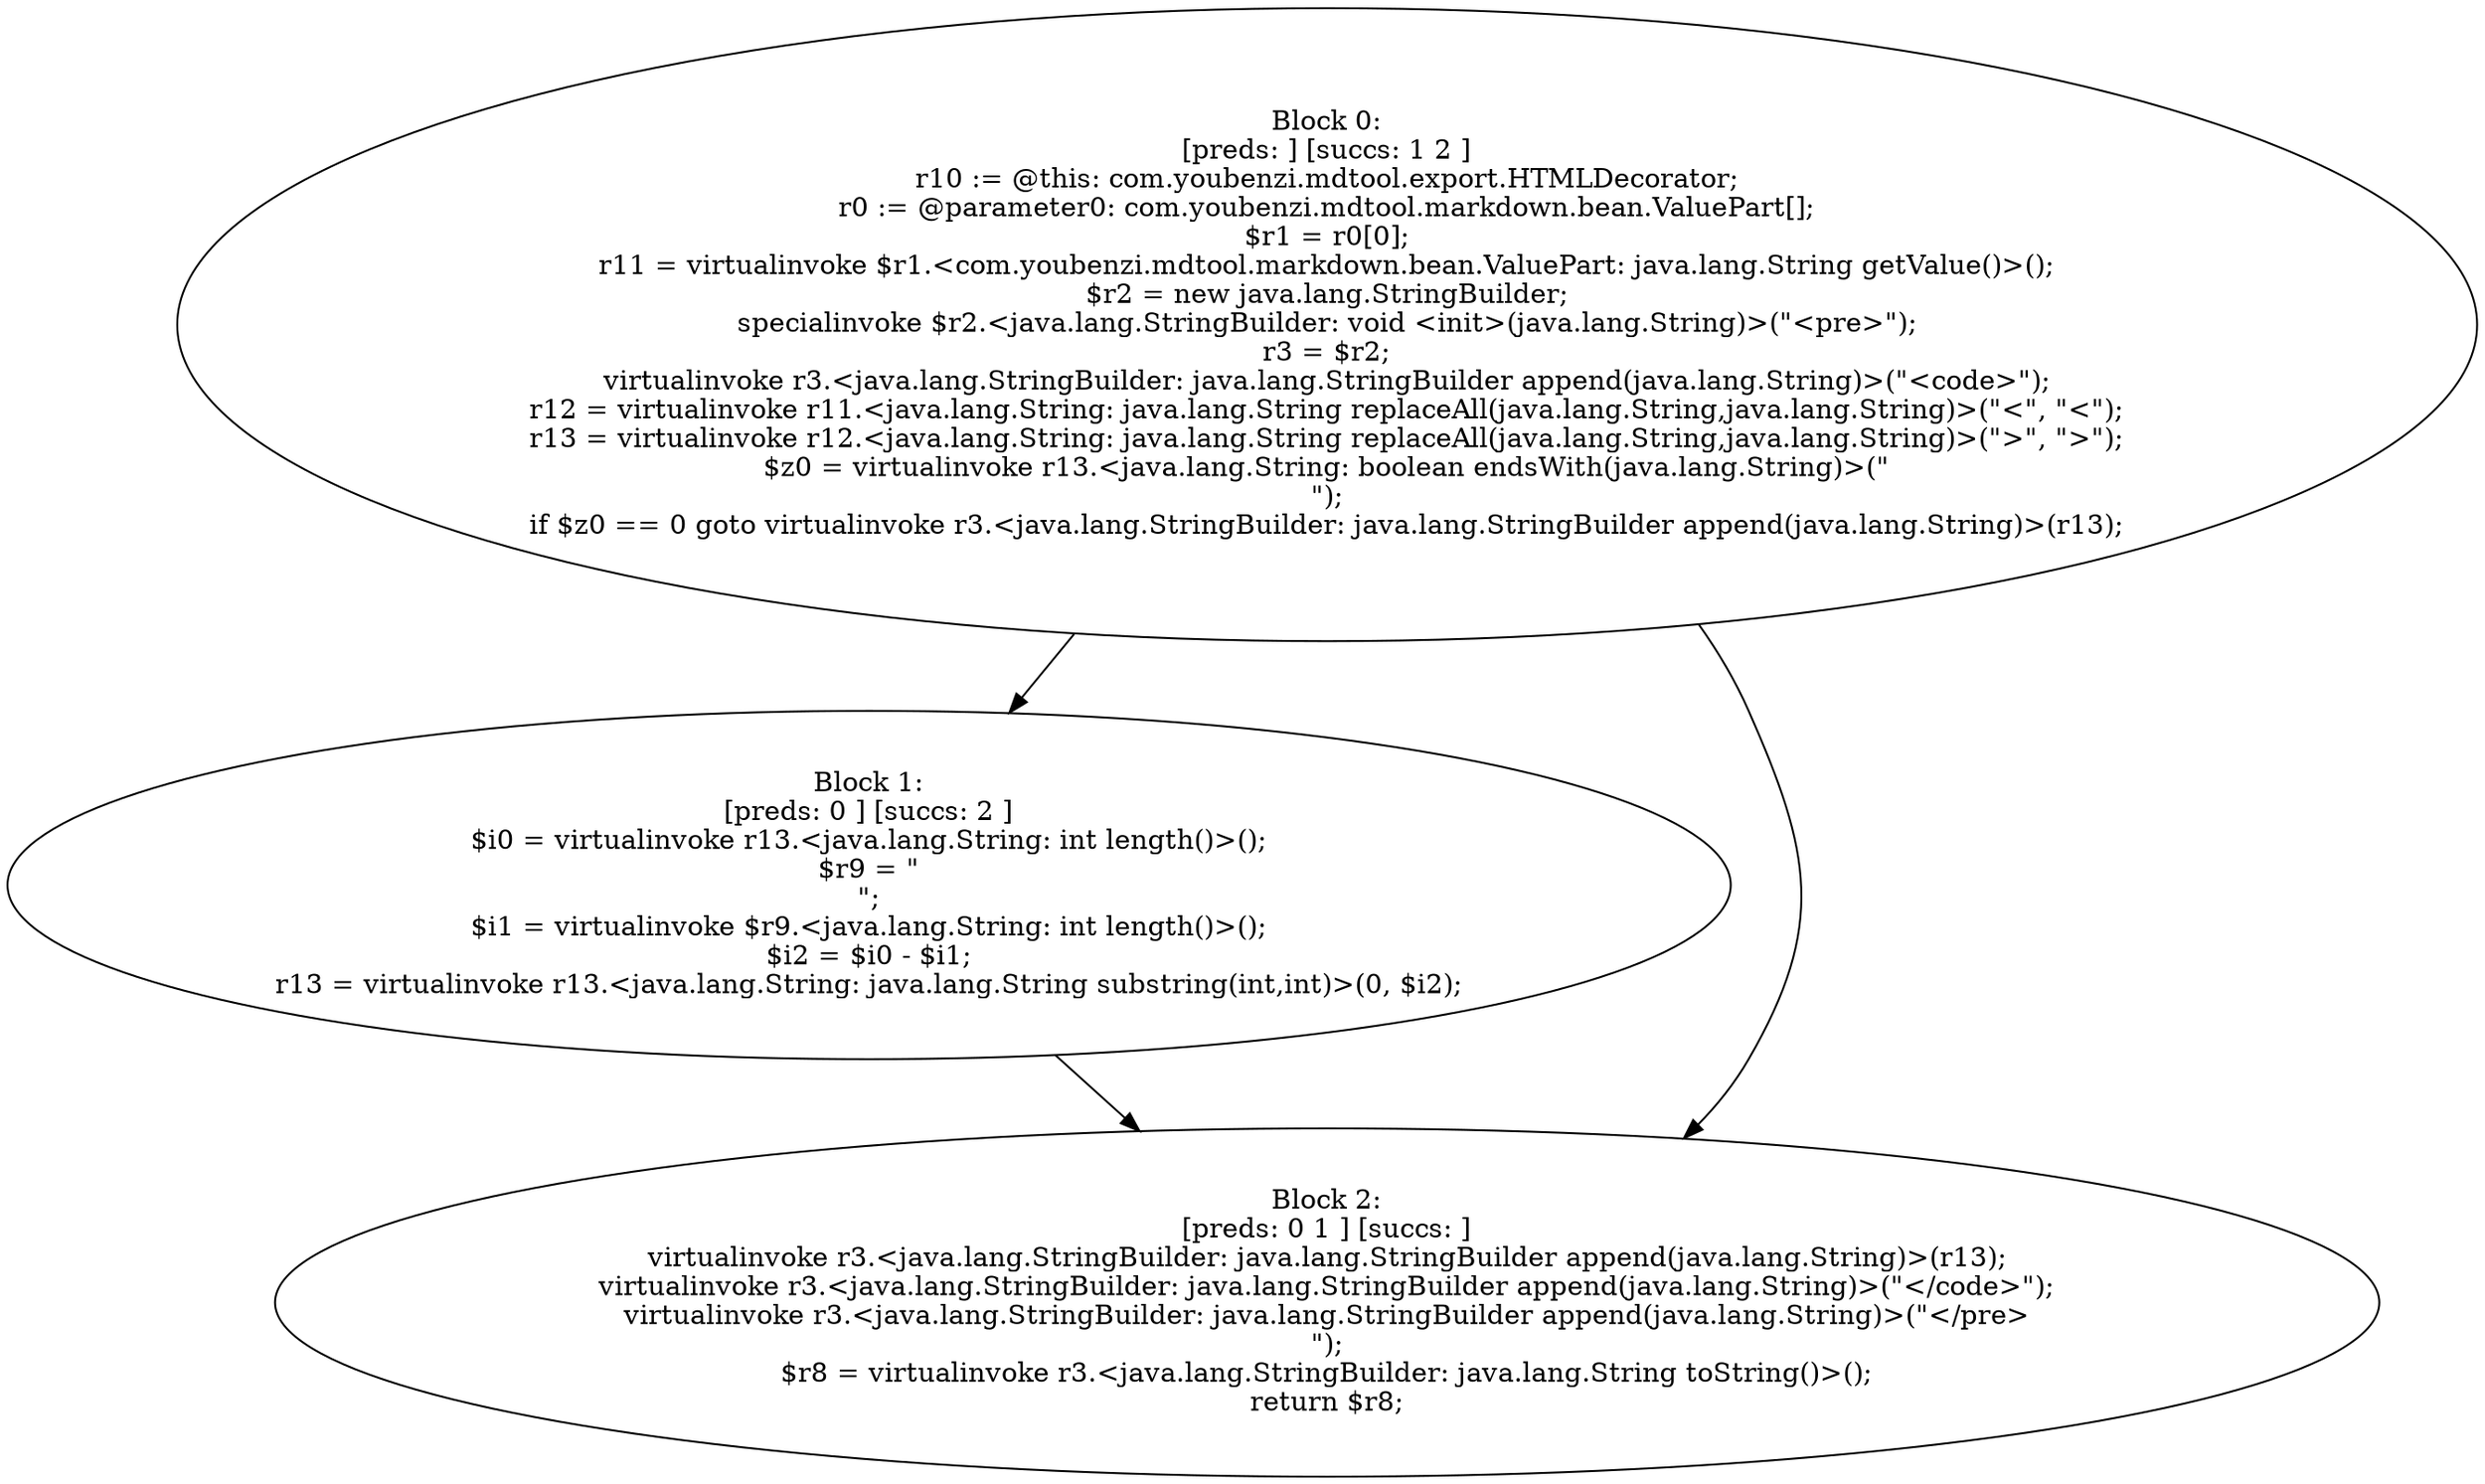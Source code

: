 digraph "unitGraph" {
    "Block 0:
[preds: ] [succs: 1 2 ]
r10 := @this: com.youbenzi.mdtool.export.HTMLDecorator;
r0 := @parameter0: com.youbenzi.mdtool.markdown.bean.ValuePart[];
$r1 = r0[0];
r11 = virtualinvoke $r1.<com.youbenzi.mdtool.markdown.bean.ValuePart: java.lang.String getValue()>();
$r2 = new java.lang.StringBuilder;
specialinvoke $r2.<java.lang.StringBuilder: void <init>(java.lang.String)>(\"<pre>\");
r3 = $r2;
virtualinvoke r3.<java.lang.StringBuilder: java.lang.StringBuilder append(java.lang.String)>(\"<code>\");
r12 = virtualinvoke r11.<java.lang.String: java.lang.String replaceAll(java.lang.String,java.lang.String)>(\"<\", \"&lt;\");
r13 = virtualinvoke r12.<java.lang.String: java.lang.String replaceAll(java.lang.String,java.lang.String)>(\">\", \"&gt;\");
$z0 = virtualinvoke r13.<java.lang.String: boolean endsWith(java.lang.String)>(\"\n\");
if $z0 == 0 goto virtualinvoke r3.<java.lang.StringBuilder: java.lang.StringBuilder append(java.lang.String)>(r13);
"
    "Block 1:
[preds: 0 ] [succs: 2 ]
$i0 = virtualinvoke r13.<java.lang.String: int length()>();
$r9 = \"\n\";
$i1 = virtualinvoke $r9.<java.lang.String: int length()>();
$i2 = $i0 - $i1;
r13 = virtualinvoke r13.<java.lang.String: java.lang.String substring(int,int)>(0, $i2);
"
    "Block 2:
[preds: 0 1 ] [succs: ]
virtualinvoke r3.<java.lang.StringBuilder: java.lang.StringBuilder append(java.lang.String)>(r13);
virtualinvoke r3.<java.lang.StringBuilder: java.lang.StringBuilder append(java.lang.String)>(\"</code>\");
virtualinvoke r3.<java.lang.StringBuilder: java.lang.StringBuilder append(java.lang.String)>(\"</pre>\n\");
$r8 = virtualinvoke r3.<java.lang.StringBuilder: java.lang.String toString()>();
return $r8;
"
    "Block 0:
[preds: ] [succs: 1 2 ]
r10 := @this: com.youbenzi.mdtool.export.HTMLDecorator;
r0 := @parameter0: com.youbenzi.mdtool.markdown.bean.ValuePart[];
$r1 = r0[0];
r11 = virtualinvoke $r1.<com.youbenzi.mdtool.markdown.bean.ValuePart: java.lang.String getValue()>();
$r2 = new java.lang.StringBuilder;
specialinvoke $r2.<java.lang.StringBuilder: void <init>(java.lang.String)>(\"<pre>\");
r3 = $r2;
virtualinvoke r3.<java.lang.StringBuilder: java.lang.StringBuilder append(java.lang.String)>(\"<code>\");
r12 = virtualinvoke r11.<java.lang.String: java.lang.String replaceAll(java.lang.String,java.lang.String)>(\"<\", \"&lt;\");
r13 = virtualinvoke r12.<java.lang.String: java.lang.String replaceAll(java.lang.String,java.lang.String)>(\">\", \"&gt;\");
$z0 = virtualinvoke r13.<java.lang.String: boolean endsWith(java.lang.String)>(\"\n\");
if $z0 == 0 goto virtualinvoke r3.<java.lang.StringBuilder: java.lang.StringBuilder append(java.lang.String)>(r13);
"->"Block 1:
[preds: 0 ] [succs: 2 ]
$i0 = virtualinvoke r13.<java.lang.String: int length()>();
$r9 = \"\n\";
$i1 = virtualinvoke $r9.<java.lang.String: int length()>();
$i2 = $i0 - $i1;
r13 = virtualinvoke r13.<java.lang.String: java.lang.String substring(int,int)>(0, $i2);
";
    "Block 0:
[preds: ] [succs: 1 2 ]
r10 := @this: com.youbenzi.mdtool.export.HTMLDecorator;
r0 := @parameter0: com.youbenzi.mdtool.markdown.bean.ValuePart[];
$r1 = r0[0];
r11 = virtualinvoke $r1.<com.youbenzi.mdtool.markdown.bean.ValuePart: java.lang.String getValue()>();
$r2 = new java.lang.StringBuilder;
specialinvoke $r2.<java.lang.StringBuilder: void <init>(java.lang.String)>(\"<pre>\");
r3 = $r2;
virtualinvoke r3.<java.lang.StringBuilder: java.lang.StringBuilder append(java.lang.String)>(\"<code>\");
r12 = virtualinvoke r11.<java.lang.String: java.lang.String replaceAll(java.lang.String,java.lang.String)>(\"<\", \"&lt;\");
r13 = virtualinvoke r12.<java.lang.String: java.lang.String replaceAll(java.lang.String,java.lang.String)>(\">\", \"&gt;\");
$z0 = virtualinvoke r13.<java.lang.String: boolean endsWith(java.lang.String)>(\"\n\");
if $z0 == 0 goto virtualinvoke r3.<java.lang.StringBuilder: java.lang.StringBuilder append(java.lang.String)>(r13);
"->"Block 2:
[preds: 0 1 ] [succs: ]
virtualinvoke r3.<java.lang.StringBuilder: java.lang.StringBuilder append(java.lang.String)>(r13);
virtualinvoke r3.<java.lang.StringBuilder: java.lang.StringBuilder append(java.lang.String)>(\"</code>\");
virtualinvoke r3.<java.lang.StringBuilder: java.lang.StringBuilder append(java.lang.String)>(\"</pre>\n\");
$r8 = virtualinvoke r3.<java.lang.StringBuilder: java.lang.String toString()>();
return $r8;
";
    "Block 1:
[preds: 0 ] [succs: 2 ]
$i0 = virtualinvoke r13.<java.lang.String: int length()>();
$r9 = \"\n\";
$i1 = virtualinvoke $r9.<java.lang.String: int length()>();
$i2 = $i0 - $i1;
r13 = virtualinvoke r13.<java.lang.String: java.lang.String substring(int,int)>(0, $i2);
"->"Block 2:
[preds: 0 1 ] [succs: ]
virtualinvoke r3.<java.lang.StringBuilder: java.lang.StringBuilder append(java.lang.String)>(r13);
virtualinvoke r3.<java.lang.StringBuilder: java.lang.StringBuilder append(java.lang.String)>(\"</code>\");
virtualinvoke r3.<java.lang.StringBuilder: java.lang.StringBuilder append(java.lang.String)>(\"</pre>\n\");
$r8 = virtualinvoke r3.<java.lang.StringBuilder: java.lang.String toString()>();
return $r8;
";
}
